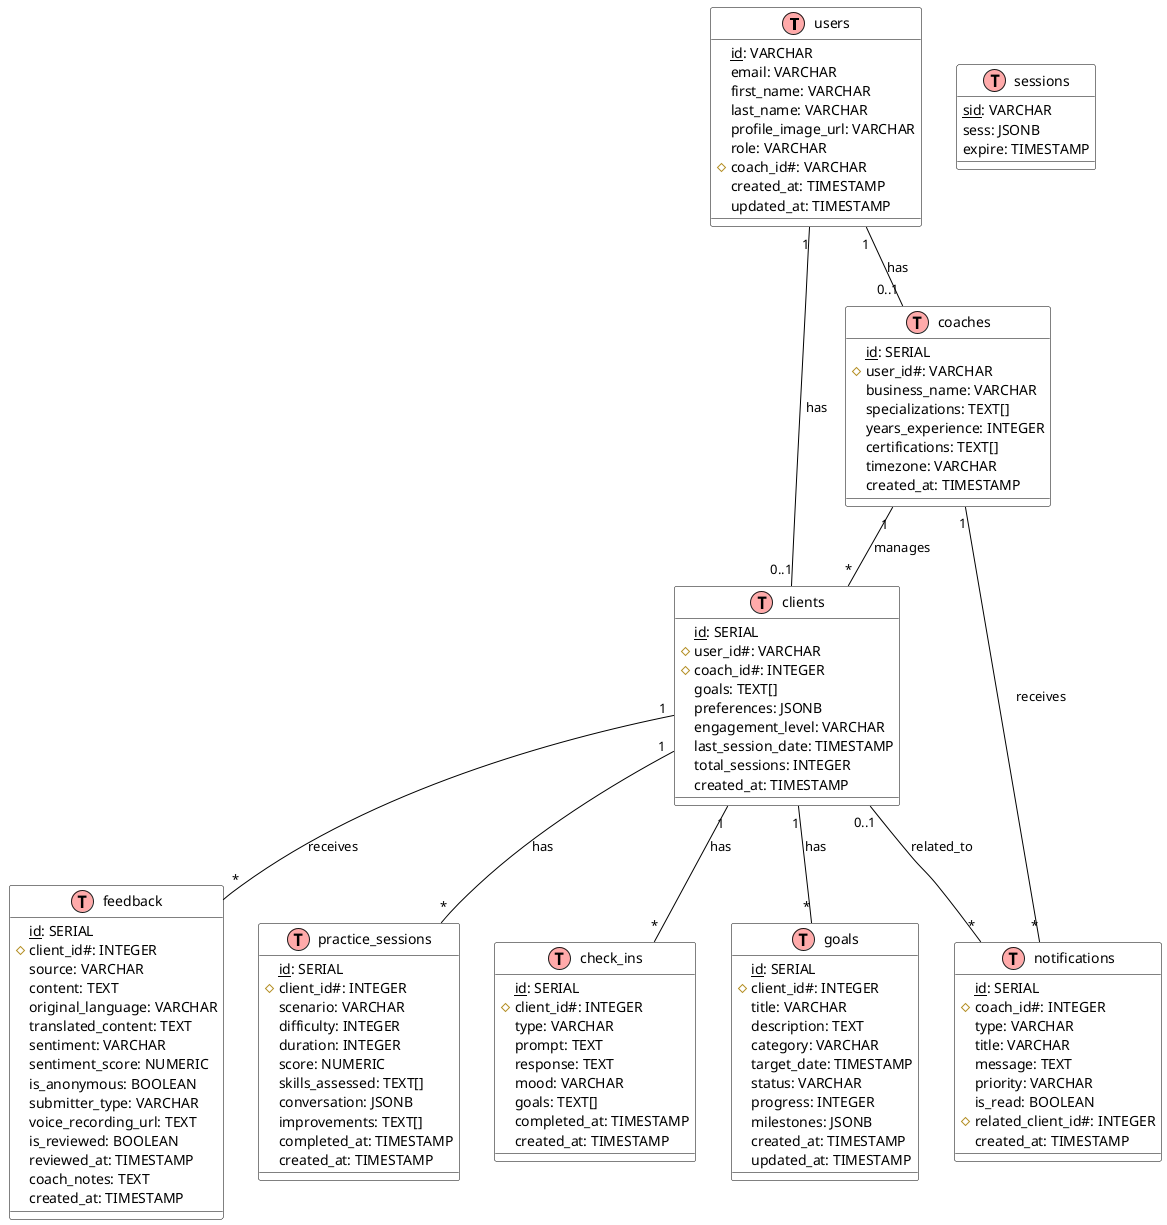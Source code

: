 @startuml Database Schema

!define table(x) class x << (T,#FFAAAA) >>
!define primary_key(x) <u>x</u>
!define foreign_key(x) #x#

' Styling
skinparam class {
    BackgroundColor White
    ArrowColor Black
    BorderColor Black
}

' Tables
table(users) {
    primary_key(id): VARCHAR
    email: VARCHAR
    first_name: VARCHAR
    last_name: VARCHAR
    profile_image_url: VARCHAR
    role: VARCHAR
    foreign_key(coach_id): VARCHAR
    created_at: TIMESTAMP
    updated_at: TIMESTAMP
}

table(coaches) {
    primary_key(id): SERIAL
    foreign_key(user_id): VARCHAR
    business_name: VARCHAR
    specializations: TEXT[]
    years_experience: INTEGER
    certifications: TEXT[]
    timezone: VARCHAR
    created_at: TIMESTAMP
}

table(clients) {
    primary_key(id): SERIAL
    foreign_key(user_id): VARCHAR
    foreign_key(coach_id): INTEGER
    goals: TEXT[]
    preferences: JSONB
    engagement_level: VARCHAR
    last_session_date: TIMESTAMP
    total_sessions: INTEGER
    created_at: TIMESTAMP
}

table(feedback) {
    primary_key(id): SERIAL
    foreign_key(client_id): INTEGER
    source: VARCHAR
    content: TEXT
    original_language: VARCHAR
    translated_content: TEXT
    sentiment: VARCHAR
    sentiment_score: NUMERIC
    is_anonymous: BOOLEAN
    submitter_type: VARCHAR
    voice_recording_url: TEXT
    is_reviewed: BOOLEAN
    reviewed_at: TIMESTAMP
    coach_notes: TEXT
    created_at: TIMESTAMP
}

table(practice_sessions) {
    primary_key(id): SERIAL
    foreign_key(client_id): INTEGER
    scenario: VARCHAR
    difficulty: INTEGER
    duration: INTEGER
    score: NUMERIC
    skills_assessed: TEXT[]
    conversation: JSONB
    improvements: TEXT[]
    completed_at: TIMESTAMP
    created_at: TIMESTAMP
}

table(check_ins) {
    primary_key(id): SERIAL
    foreign_key(client_id): INTEGER
    type: VARCHAR
    prompt: TEXT
    response: TEXT
    mood: VARCHAR
    goals: TEXT[]
    completed_at: TIMESTAMP
    created_at: TIMESTAMP
}

table(goals) {
    primary_key(id): SERIAL
    foreign_key(client_id): INTEGER
    title: VARCHAR
    description: TEXT
    category: VARCHAR
    target_date: TIMESTAMP
    status: VARCHAR
    progress: INTEGER
    milestones: JSONB
    created_at: TIMESTAMP
    updated_at: TIMESTAMP
}

table(notifications) {
    primary_key(id): SERIAL
    foreign_key(coach_id): INTEGER
    type: VARCHAR
    title: VARCHAR
    message: TEXT
    priority: VARCHAR
    is_read: BOOLEAN
    foreign_key(related_client_id): INTEGER
    created_at: TIMESTAMP
}

table(sessions) {
    primary_key(sid): VARCHAR
    sess: JSONB
    expire: TIMESTAMP
}

' Relationships
users "1" -- "0..1" coaches : has
users "1" -- "0..1" clients : has
coaches "1" -- "*" clients : manages
clients "1" -- "*" feedback : receives
clients "1" -- "*" practice_sessions : has
clients "1" -- "*" check_ins : has
clients "1" -- "*" goals : has
coaches "1" -- "*" notifications : receives
clients "0..1" -- "*" notifications : related_to

@enduml 